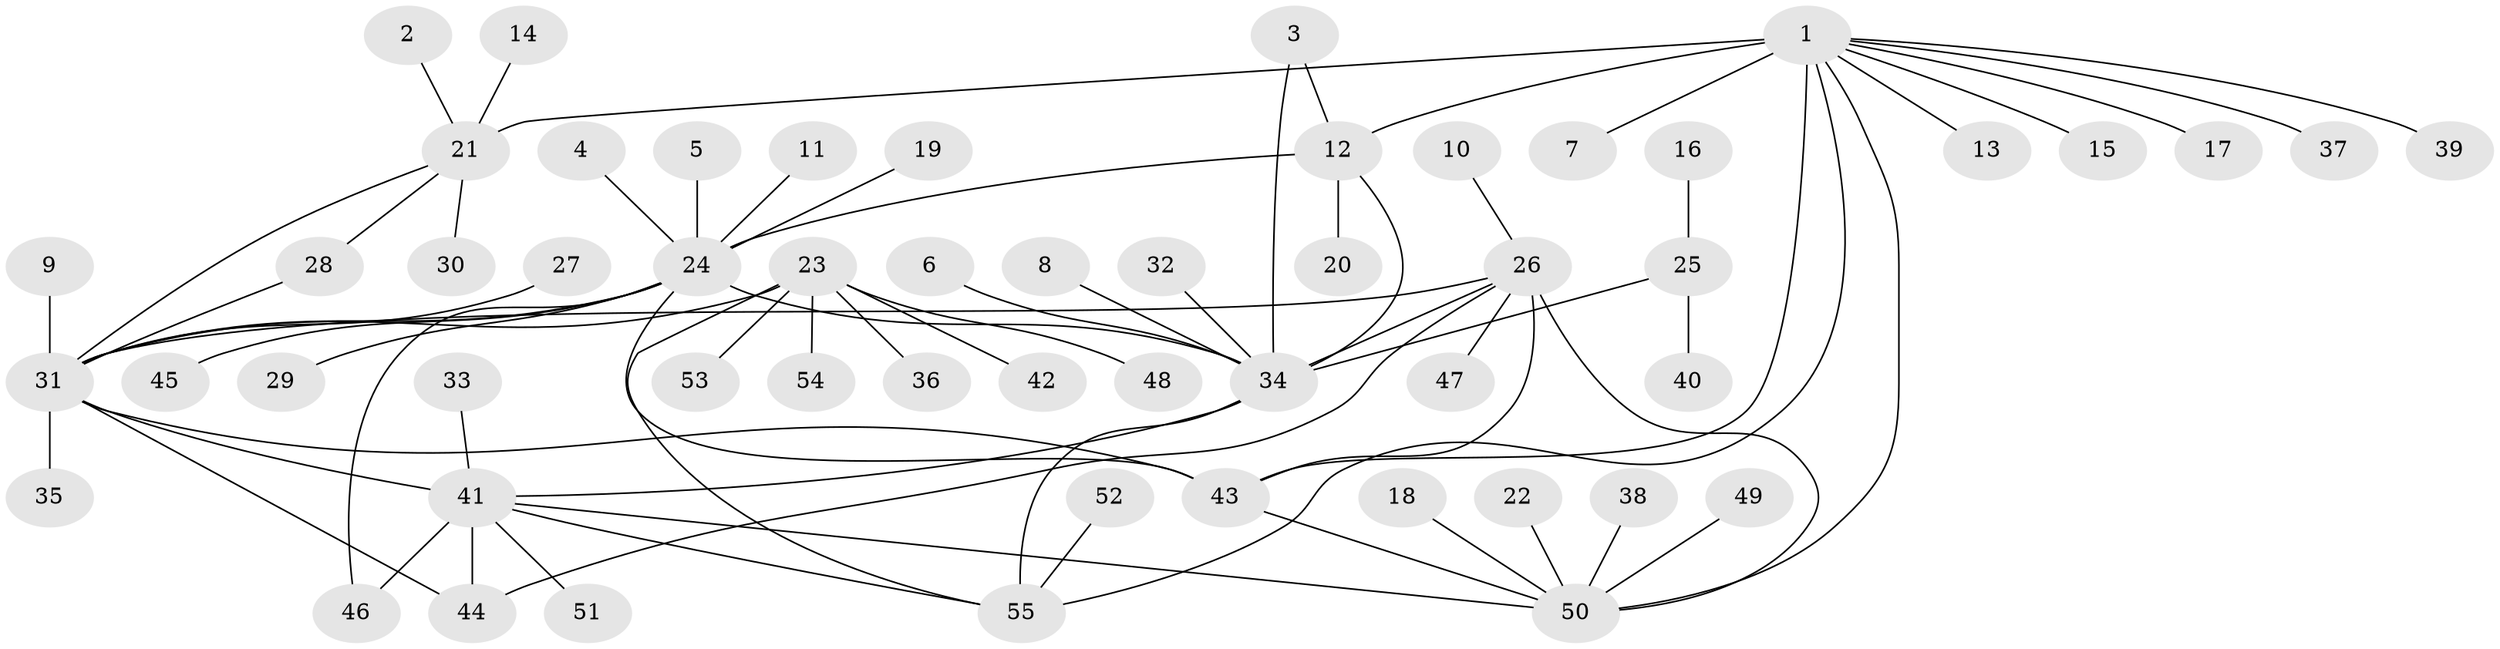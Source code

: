 // original degree distribution, {4: 0.05454545454545454, 8: 0.045454545454545456, 9: 0.00909090909090909, 11: 0.03636363636363636, 5: 0.045454545454545456, 7: 0.02727272727272727, 6: 0.02727272727272727, 10: 0.00909090909090909, 12: 0.00909090909090909, 3: 0.045454545454545456, 1: 0.5272727272727272, 2: 0.16363636363636364}
// Generated by graph-tools (version 1.1) at 2025/50/03/09/25 03:50:40]
// undirected, 55 vertices, 72 edges
graph export_dot {
graph [start="1"]
  node [color=gray90,style=filled];
  1;
  2;
  3;
  4;
  5;
  6;
  7;
  8;
  9;
  10;
  11;
  12;
  13;
  14;
  15;
  16;
  17;
  18;
  19;
  20;
  21;
  22;
  23;
  24;
  25;
  26;
  27;
  28;
  29;
  30;
  31;
  32;
  33;
  34;
  35;
  36;
  37;
  38;
  39;
  40;
  41;
  42;
  43;
  44;
  45;
  46;
  47;
  48;
  49;
  50;
  51;
  52;
  53;
  54;
  55;
  1 -- 7 [weight=1.0];
  1 -- 12 [weight=1.0];
  1 -- 13 [weight=1.0];
  1 -- 15 [weight=1.0];
  1 -- 17 [weight=1.0];
  1 -- 21 [weight=4.0];
  1 -- 37 [weight=1.0];
  1 -- 39 [weight=1.0];
  1 -- 43 [weight=1.0];
  1 -- 50 [weight=1.0];
  1 -- 55 [weight=1.0];
  2 -- 21 [weight=1.0];
  3 -- 12 [weight=1.0];
  3 -- 34 [weight=1.0];
  4 -- 24 [weight=1.0];
  5 -- 24 [weight=1.0];
  6 -- 34 [weight=1.0];
  8 -- 34 [weight=1.0];
  9 -- 31 [weight=1.0];
  10 -- 26 [weight=1.0];
  11 -- 24 [weight=1.0];
  12 -- 20 [weight=1.0];
  12 -- 24 [weight=4.0];
  12 -- 34 [weight=1.0];
  14 -- 21 [weight=1.0];
  16 -- 25 [weight=1.0];
  18 -- 50 [weight=1.0];
  19 -- 24 [weight=1.0];
  21 -- 28 [weight=1.0];
  21 -- 30 [weight=1.0];
  21 -- 31 [weight=1.0];
  22 -- 50 [weight=1.0];
  23 -- 31 [weight=1.0];
  23 -- 36 [weight=1.0];
  23 -- 42 [weight=1.0];
  23 -- 48 [weight=1.0];
  23 -- 53 [weight=1.0];
  23 -- 54 [weight=1.0];
  23 -- 55 [weight=1.0];
  24 -- 29 [weight=1.0];
  24 -- 31 [weight=1.0];
  24 -- 34 [weight=1.0];
  24 -- 43 [weight=1.0];
  24 -- 45 [weight=1.0];
  24 -- 46 [weight=1.0];
  25 -- 34 [weight=1.0];
  25 -- 40 [weight=1.0];
  26 -- 31 [weight=2.0];
  26 -- 34 [weight=1.0];
  26 -- 43 [weight=4.0];
  26 -- 44 [weight=1.0];
  26 -- 47 [weight=1.0];
  26 -- 50 [weight=2.0];
  27 -- 31 [weight=1.0];
  28 -- 31 [weight=1.0];
  31 -- 35 [weight=1.0];
  31 -- 41 [weight=3.0];
  31 -- 43 [weight=1.0];
  31 -- 44 [weight=3.0];
  32 -- 34 [weight=1.0];
  33 -- 41 [weight=1.0];
  34 -- 41 [weight=3.0];
  34 -- 55 [weight=3.0];
  38 -- 50 [weight=1.0];
  41 -- 44 [weight=2.0];
  41 -- 46 [weight=1.0];
  41 -- 50 [weight=1.0];
  41 -- 51 [weight=1.0];
  41 -- 55 [weight=1.0];
  43 -- 50 [weight=2.0];
  49 -- 50 [weight=1.0];
  52 -- 55 [weight=1.0];
}
